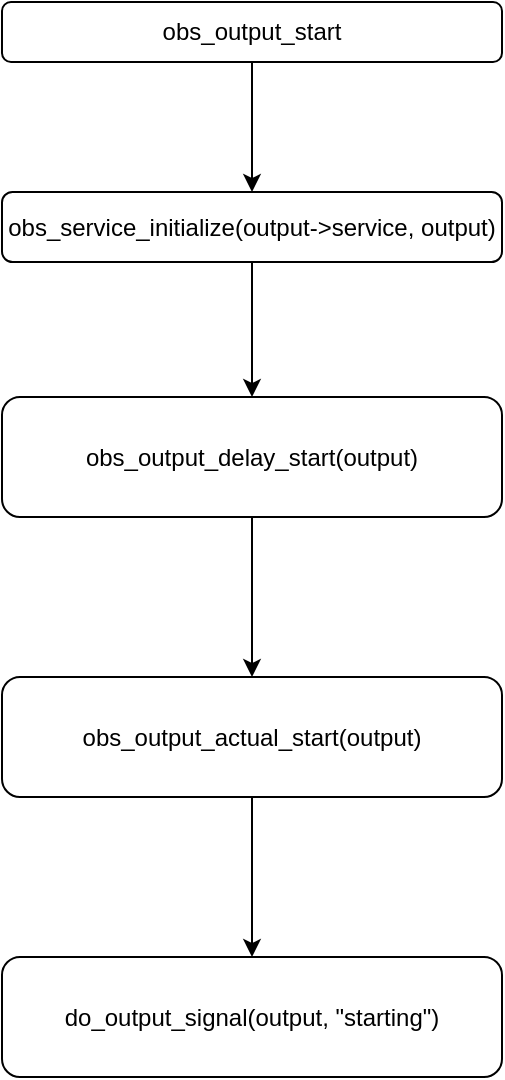 <mxfile version="15.5.1" type="github">
  <diagram id="PXhhxOYRwuz2wWuSH9B7" name="Page-1">
    <mxGraphModel dx="981" dy="494" grid="1" gridSize="10" guides="1" tooltips="1" connect="1" arrows="1" fold="1" page="1" pageScale="1" pageWidth="827" pageHeight="1169" math="0" shadow="0">
      <root>
        <mxCell id="0" />
        <mxCell id="1" parent="0" />
        <mxCell id="QvYmRV-MEaqQwZsYvnAX-3" value="" style="edgeStyle=orthogonalEdgeStyle;rounded=0;orthogonalLoop=1;jettySize=auto;html=1;" edge="1" parent="1" source="QvYmRV-MEaqQwZsYvnAX-1" target="QvYmRV-MEaqQwZsYvnAX-2">
          <mxGeometry relative="1" as="geometry" />
        </mxCell>
        <mxCell id="QvYmRV-MEaqQwZsYvnAX-1" value="obs_output_start" style="rounded=1;whiteSpace=wrap;html=1;" vertex="1" parent="1">
          <mxGeometry x="170" y="280" width="250" height="30" as="geometry" />
        </mxCell>
        <mxCell id="QvYmRV-MEaqQwZsYvnAX-5" value="" style="edgeStyle=orthogonalEdgeStyle;rounded=0;orthogonalLoop=1;jettySize=auto;html=1;" edge="1" parent="1" source="QvYmRV-MEaqQwZsYvnAX-2" target="QvYmRV-MEaqQwZsYvnAX-4">
          <mxGeometry relative="1" as="geometry" />
        </mxCell>
        <mxCell id="QvYmRV-MEaqQwZsYvnAX-2" value="obs_service_initialize(output-&amp;gt;service, output)" style="whiteSpace=wrap;html=1;rounded=1;" vertex="1" parent="1">
          <mxGeometry x="170" y="375" width="250" height="35" as="geometry" />
        </mxCell>
        <mxCell id="QvYmRV-MEaqQwZsYvnAX-7" value="" style="edgeStyle=orthogonalEdgeStyle;rounded=0;orthogonalLoop=1;jettySize=auto;html=1;" edge="1" parent="1" source="QvYmRV-MEaqQwZsYvnAX-4" target="QvYmRV-MEaqQwZsYvnAX-6">
          <mxGeometry relative="1" as="geometry" />
        </mxCell>
        <mxCell id="QvYmRV-MEaqQwZsYvnAX-4" value="obs_output_delay_start(output)" style="whiteSpace=wrap;html=1;rounded=1;" vertex="1" parent="1">
          <mxGeometry x="170" y="477.5" width="250" height="60" as="geometry" />
        </mxCell>
        <mxCell id="QvYmRV-MEaqQwZsYvnAX-9" value="" style="edgeStyle=orthogonalEdgeStyle;rounded=0;orthogonalLoop=1;jettySize=auto;html=1;" edge="1" parent="1" source="QvYmRV-MEaqQwZsYvnAX-6" target="QvYmRV-MEaqQwZsYvnAX-8">
          <mxGeometry relative="1" as="geometry" />
        </mxCell>
        <mxCell id="QvYmRV-MEaqQwZsYvnAX-6" value="obs_output_actual_start(output)" style="whiteSpace=wrap;html=1;rounded=1;" vertex="1" parent="1">
          <mxGeometry x="170" y="617.5" width="250" height="60" as="geometry" />
        </mxCell>
        <mxCell id="QvYmRV-MEaqQwZsYvnAX-8" value="do_output_signal(output, &quot;starting&quot;)" style="whiteSpace=wrap;html=1;rounded=1;" vertex="1" parent="1">
          <mxGeometry x="170" y="757.5" width="250" height="60" as="geometry" />
        </mxCell>
      </root>
    </mxGraphModel>
  </diagram>
</mxfile>
